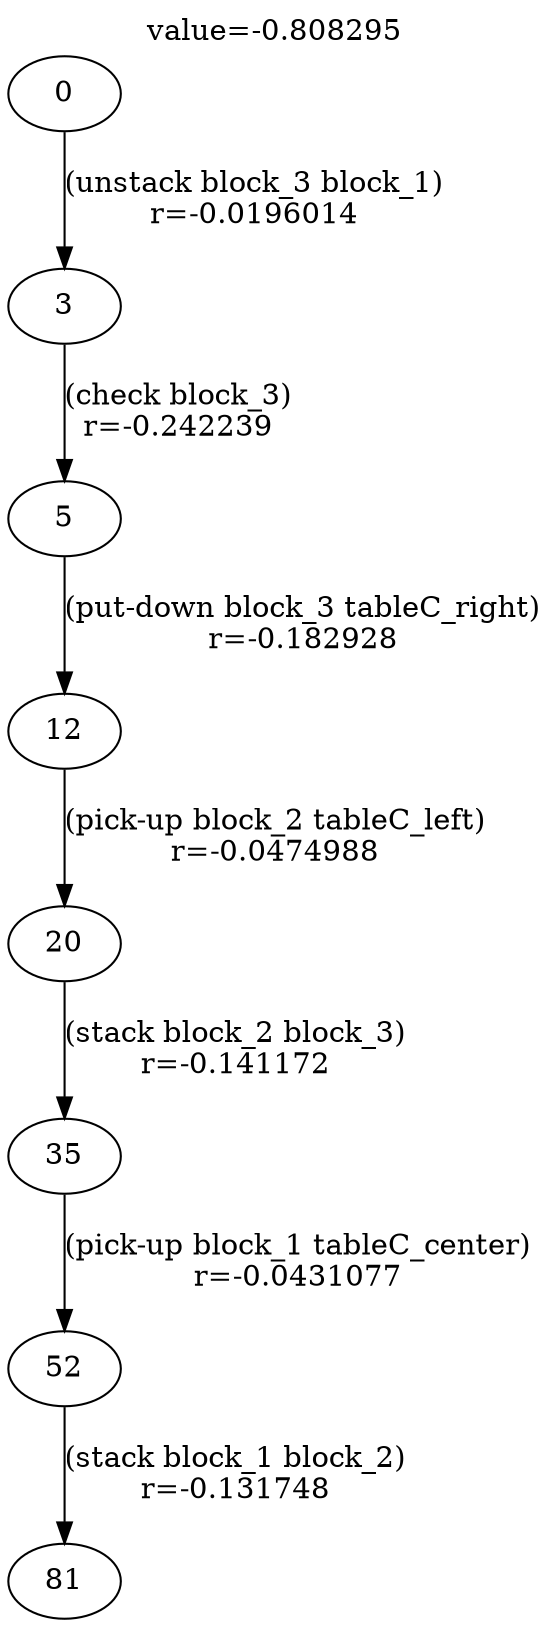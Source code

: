 digraph g{
label="value=-0.808295"
labelloc=top
0->3 [ label="(unstack block_3 block_1)
r=-0.0196014" ];
3->5 [ label="(check block_3)
r=-0.242239" ];
5->12 [ label="(put-down block_3 tableC_right)
r=-0.182928" ];
12->20 [ label="(pick-up block_2 tableC_left)
r=-0.0474988" ];
20->35 [ label="(stack block_2 block_3)
r=-0.141172" ];
35->52 [ label="(pick-up block_1 tableC_center)
r=-0.0431077" ];
52->81 [ label="(stack block_1 block_2)
r=-0.131748" ];
}
